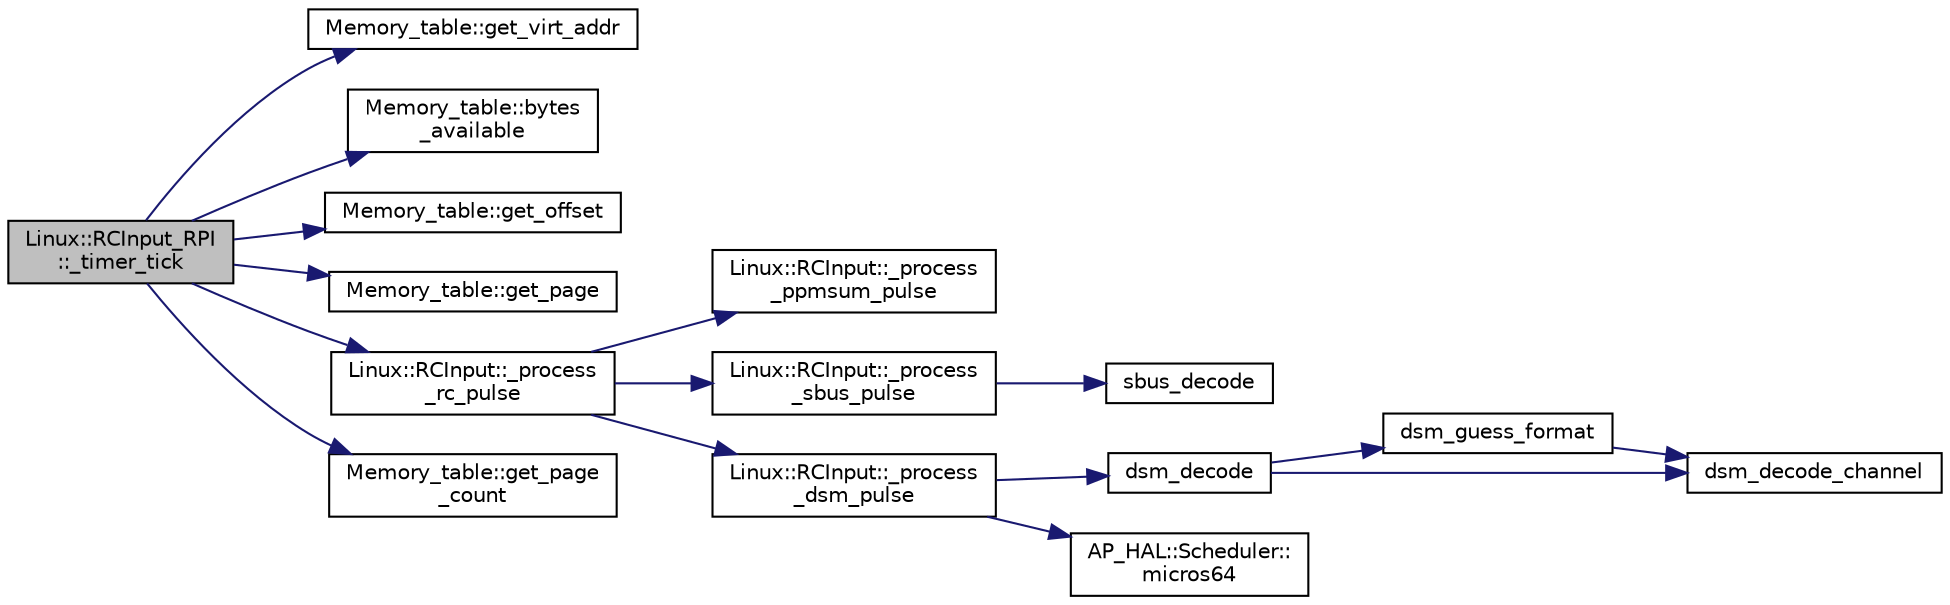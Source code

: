 digraph "Linux::RCInput_RPI::_timer_tick"
{
 // INTERACTIVE_SVG=YES
  edge [fontname="Helvetica",fontsize="10",labelfontname="Helvetica",labelfontsize="10"];
  node [fontname="Helvetica",fontsize="10",shape=record];
  rankdir="LR";
  Node1 [label="Linux::RCInput_RPI\l::_timer_tick",height=0.2,width=0.4,color="black", fillcolor="grey75", style="filled", fontcolor="black"];
  Node1 -> Node2 [color="midnightblue",fontsize="10",style="solid",fontname="Helvetica"];
  Node2 [label="Memory_table::get_virt_addr",height=0.2,width=0.4,color="black", fillcolor="white", style="filled",URL="$classMemory__table.html#a4cfe27dde8e3d39c4f7c3db11b69e768"];
  Node1 -> Node3 [color="midnightblue",fontsize="10",style="solid",fontname="Helvetica"];
  Node3 [label="Memory_table::bytes\l_available",height=0.2,width=0.4,color="black", fillcolor="white", style="filled",URL="$classMemory__table.html#a2908eb496cb8b45817b36bc6c39e1a8f"];
  Node1 -> Node4 [color="midnightblue",fontsize="10",style="solid",fontname="Helvetica"];
  Node4 [label="Memory_table::get_offset",height=0.2,width=0.4,color="black", fillcolor="white", style="filled",URL="$classMemory__table.html#aa27103406a00d6f4912c04a6f52d2f57"];
  Node1 -> Node5 [color="midnightblue",fontsize="10",style="solid",fontname="Helvetica"];
  Node5 [label="Memory_table::get_page",height=0.2,width=0.4,color="black", fillcolor="white", style="filled",URL="$classMemory__table.html#a2b4856f2bee04a2a38de1a389fdf619e"];
  Node1 -> Node6 [color="midnightblue",fontsize="10",style="solid",fontname="Helvetica"];
  Node6 [label="Linux::RCInput::_process\l_rc_pulse",height=0.2,width=0.4,color="black", fillcolor="white", style="filled",URL="$classLinux_1_1RCInput.html#a9b269fac087807d362506805ebd18936"];
  Node6 -> Node7 [color="midnightblue",fontsize="10",style="solid",fontname="Helvetica"];
  Node7 [label="Linux::RCInput::_process\l_ppmsum_pulse",height=0.2,width=0.4,color="black", fillcolor="white", style="filled",URL="$classLinux_1_1RCInput.html#aa58f84a29d6b0a271571aec99acf6730"];
  Node6 -> Node8 [color="midnightblue",fontsize="10",style="solid",fontname="Helvetica"];
  Node8 [label="Linux::RCInput::_process\l_sbus_pulse",height=0.2,width=0.4,color="black", fillcolor="white", style="filled",URL="$classLinux_1_1RCInput.html#a9a8cf6cfb7abc062fd23cb7a74221b06"];
  Node8 -> Node9 [color="midnightblue",fontsize="10",style="solid",fontname="Helvetica"];
  Node9 [label="sbus_decode",height=0.2,width=0.4,color="black", fillcolor="white", style="filled",URL="$sbus_8cpp.html#ae8ff4d6576477166a18b6d229030f21e"];
  Node6 -> Node10 [color="midnightblue",fontsize="10",style="solid",fontname="Helvetica"];
  Node10 [label="Linux::RCInput::_process\l_dsm_pulse",height=0.2,width=0.4,color="black", fillcolor="white", style="filled",URL="$classLinux_1_1RCInput.html#a8dcefc98cb9bdeaad8b1b2b0e9b9b678"];
  Node10 -> Node11 [color="midnightblue",fontsize="10",style="solid",fontname="Helvetica"];
  Node11 [label="dsm_decode",height=0.2,width=0.4,color="black", fillcolor="white", style="filled",URL="$dsm_8cpp.html#a7b7c65c600dd4eacc1eb714df3621192"];
  Node11 -> Node12 [color="midnightblue",fontsize="10",style="solid",fontname="Helvetica"];
  Node12 [label="dsm_guess_format",height=0.2,width=0.4,color="black", fillcolor="white", style="filled",URL="$dsm_8cpp.html#ac4b7f20336ae87e6426bfd94be23bb37"];
  Node12 -> Node13 [color="midnightblue",fontsize="10",style="solid",fontname="Helvetica"];
  Node13 [label="dsm_decode_channel",height=0.2,width=0.4,color="black", fillcolor="white", style="filled",URL="$dsm_8cpp.html#a155e9a9889d2e342ea3bf13aaaa4458d"];
  Node11 -> Node13 [color="midnightblue",fontsize="10",style="solid",fontname="Helvetica"];
  Node10 -> Node14 [color="midnightblue",fontsize="10",style="solid",fontname="Helvetica"];
  Node14 [label="AP_HAL::Scheduler::\lmicros64",height=0.2,width=0.4,color="black", fillcolor="white", style="filled",URL="$classAP__HAL_1_1Scheduler.html#acfe178fdca7f8d9b22a939b3aac1a84f"];
  Node1 -> Node15 [color="midnightblue",fontsize="10",style="solid",fontname="Helvetica"];
  Node15 [label="Memory_table::get_page\l_count",height=0.2,width=0.4,color="black", fillcolor="white", style="filled",URL="$classMemory__table.html#a5102a2f05d6219ad9ffc1db3f25cdd32"];
}

